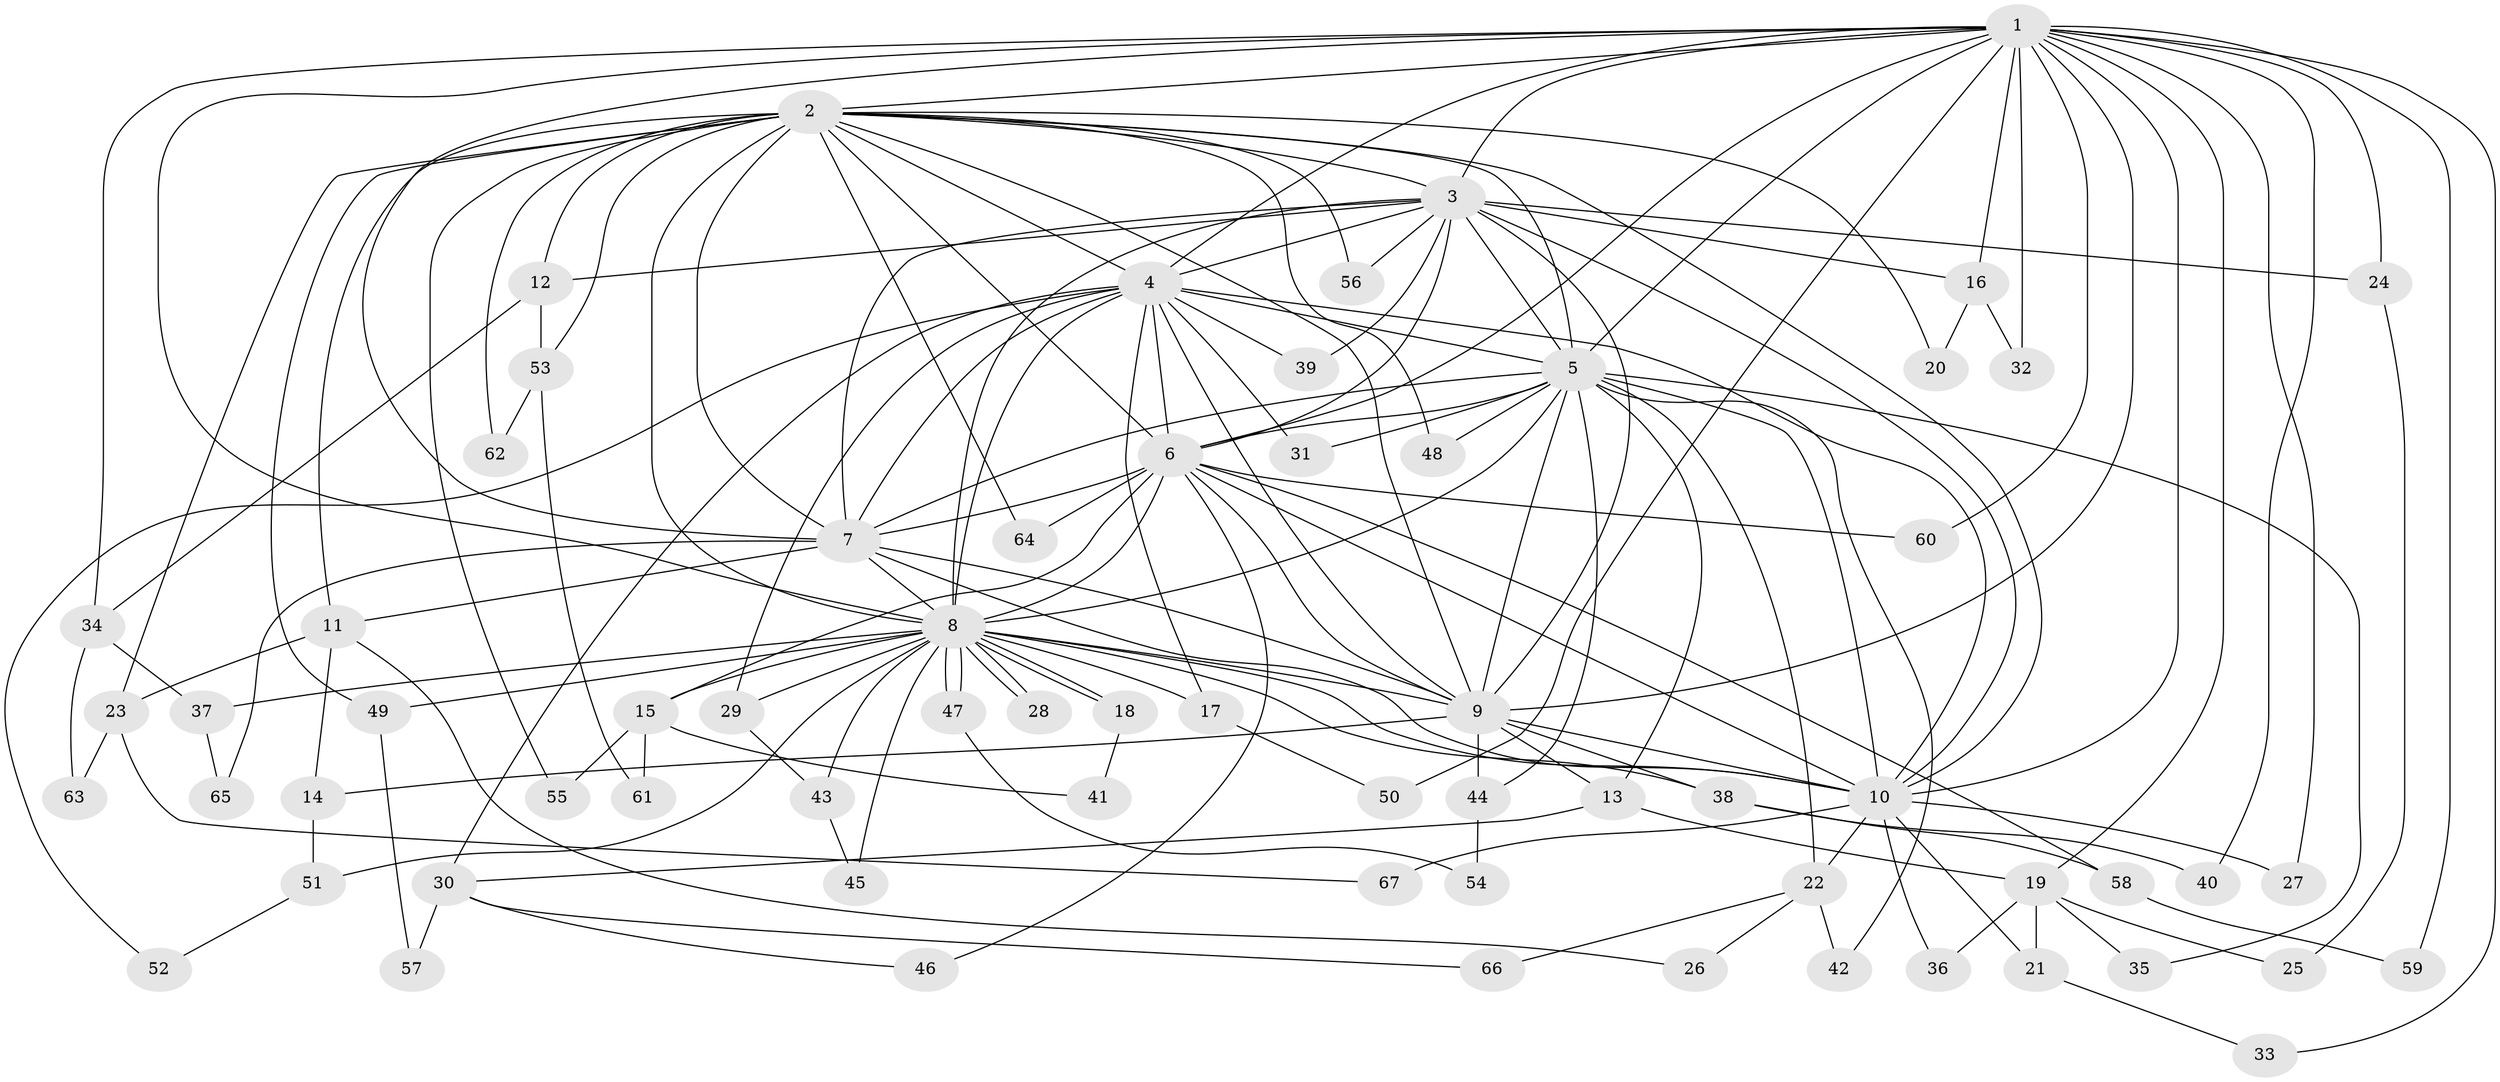 // Generated by graph-tools (version 1.1) at 2025/11/02/27/25 16:11:05]
// undirected, 67 vertices, 159 edges
graph export_dot {
graph [start="1"]
  node [color=gray90,style=filled];
  1;
  2;
  3;
  4;
  5;
  6;
  7;
  8;
  9;
  10;
  11;
  12;
  13;
  14;
  15;
  16;
  17;
  18;
  19;
  20;
  21;
  22;
  23;
  24;
  25;
  26;
  27;
  28;
  29;
  30;
  31;
  32;
  33;
  34;
  35;
  36;
  37;
  38;
  39;
  40;
  41;
  42;
  43;
  44;
  45;
  46;
  47;
  48;
  49;
  50;
  51;
  52;
  53;
  54;
  55;
  56;
  57;
  58;
  59;
  60;
  61;
  62;
  63;
  64;
  65;
  66;
  67;
  1 -- 2;
  1 -- 3;
  1 -- 4;
  1 -- 5;
  1 -- 6;
  1 -- 7;
  1 -- 8;
  1 -- 9;
  1 -- 10;
  1 -- 16;
  1 -- 19;
  1 -- 24;
  1 -- 27;
  1 -- 32;
  1 -- 33;
  1 -- 34;
  1 -- 40;
  1 -- 50;
  1 -- 59;
  1 -- 60;
  2 -- 3;
  2 -- 4;
  2 -- 5;
  2 -- 6;
  2 -- 7;
  2 -- 8;
  2 -- 9;
  2 -- 10;
  2 -- 11;
  2 -- 12;
  2 -- 20;
  2 -- 23;
  2 -- 48;
  2 -- 49;
  2 -- 53;
  2 -- 55;
  2 -- 56;
  2 -- 62;
  2 -- 64;
  3 -- 4;
  3 -- 5;
  3 -- 6;
  3 -- 7;
  3 -- 8;
  3 -- 9;
  3 -- 10;
  3 -- 12;
  3 -- 16;
  3 -- 24;
  3 -- 39;
  3 -- 56;
  4 -- 5;
  4 -- 6;
  4 -- 7;
  4 -- 8;
  4 -- 9;
  4 -- 10;
  4 -- 17;
  4 -- 29;
  4 -- 30;
  4 -- 31;
  4 -- 39;
  4 -- 52;
  5 -- 6;
  5 -- 7;
  5 -- 8;
  5 -- 9;
  5 -- 10;
  5 -- 13;
  5 -- 22;
  5 -- 31;
  5 -- 35;
  5 -- 42;
  5 -- 44;
  5 -- 48;
  6 -- 7;
  6 -- 8;
  6 -- 9;
  6 -- 10;
  6 -- 15;
  6 -- 46;
  6 -- 58;
  6 -- 60;
  6 -- 64;
  7 -- 8;
  7 -- 9;
  7 -- 10;
  7 -- 11;
  7 -- 65;
  8 -- 9;
  8 -- 10;
  8 -- 15;
  8 -- 17;
  8 -- 18;
  8 -- 18;
  8 -- 28;
  8 -- 28;
  8 -- 29;
  8 -- 37;
  8 -- 38;
  8 -- 43;
  8 -- 45;
  8 -- 47;
  8 -- 47;
  8 -- 49;
  8 -- 51;
  9 -- 10;
  9 -- 13;
  9 -- 14;
  9 -- 38;
  9 -- 44;
  10 -- 21;
  10 -- 22;
  10 -- 27;
  10 -- 36;
  10 -- 67;
  11 -- 14;
  11 -- 23;
  11 -- 26;
  12 -- 34;
  12 -- 53;
  13 -- 19;
  13 -- 30;
  14 -- 51;
  15 -- 41;
  15 -- 55;
  15 -- 61;
  16 -- 20;
  16 -- 32;
  17 -- 50;
  18 -- 41;
  19 -- 21;
  19 -- 25;
  19 -- 35;
  19 -- 36;
  21 -- 33;
  22 -- 26;
  22 -- 42;
  22 -- 66;
  23 -- 63;
  23 -- 67;
  24 -- 25;
  29 -- 43;
  30 -- 46;
  30 -- 57;
  30 -- 66;
  34 -- 37;
  34 -- 63;
  37 -- 65;
  38 -- 40;
  38 -- 58;
  43 -- 45;
  44 -- 54;
  47 -- 54;
  49 -- 57;
  51 -- 52;
  53 -- 61;
  53 -- 62;
  58 -- 59;
}
